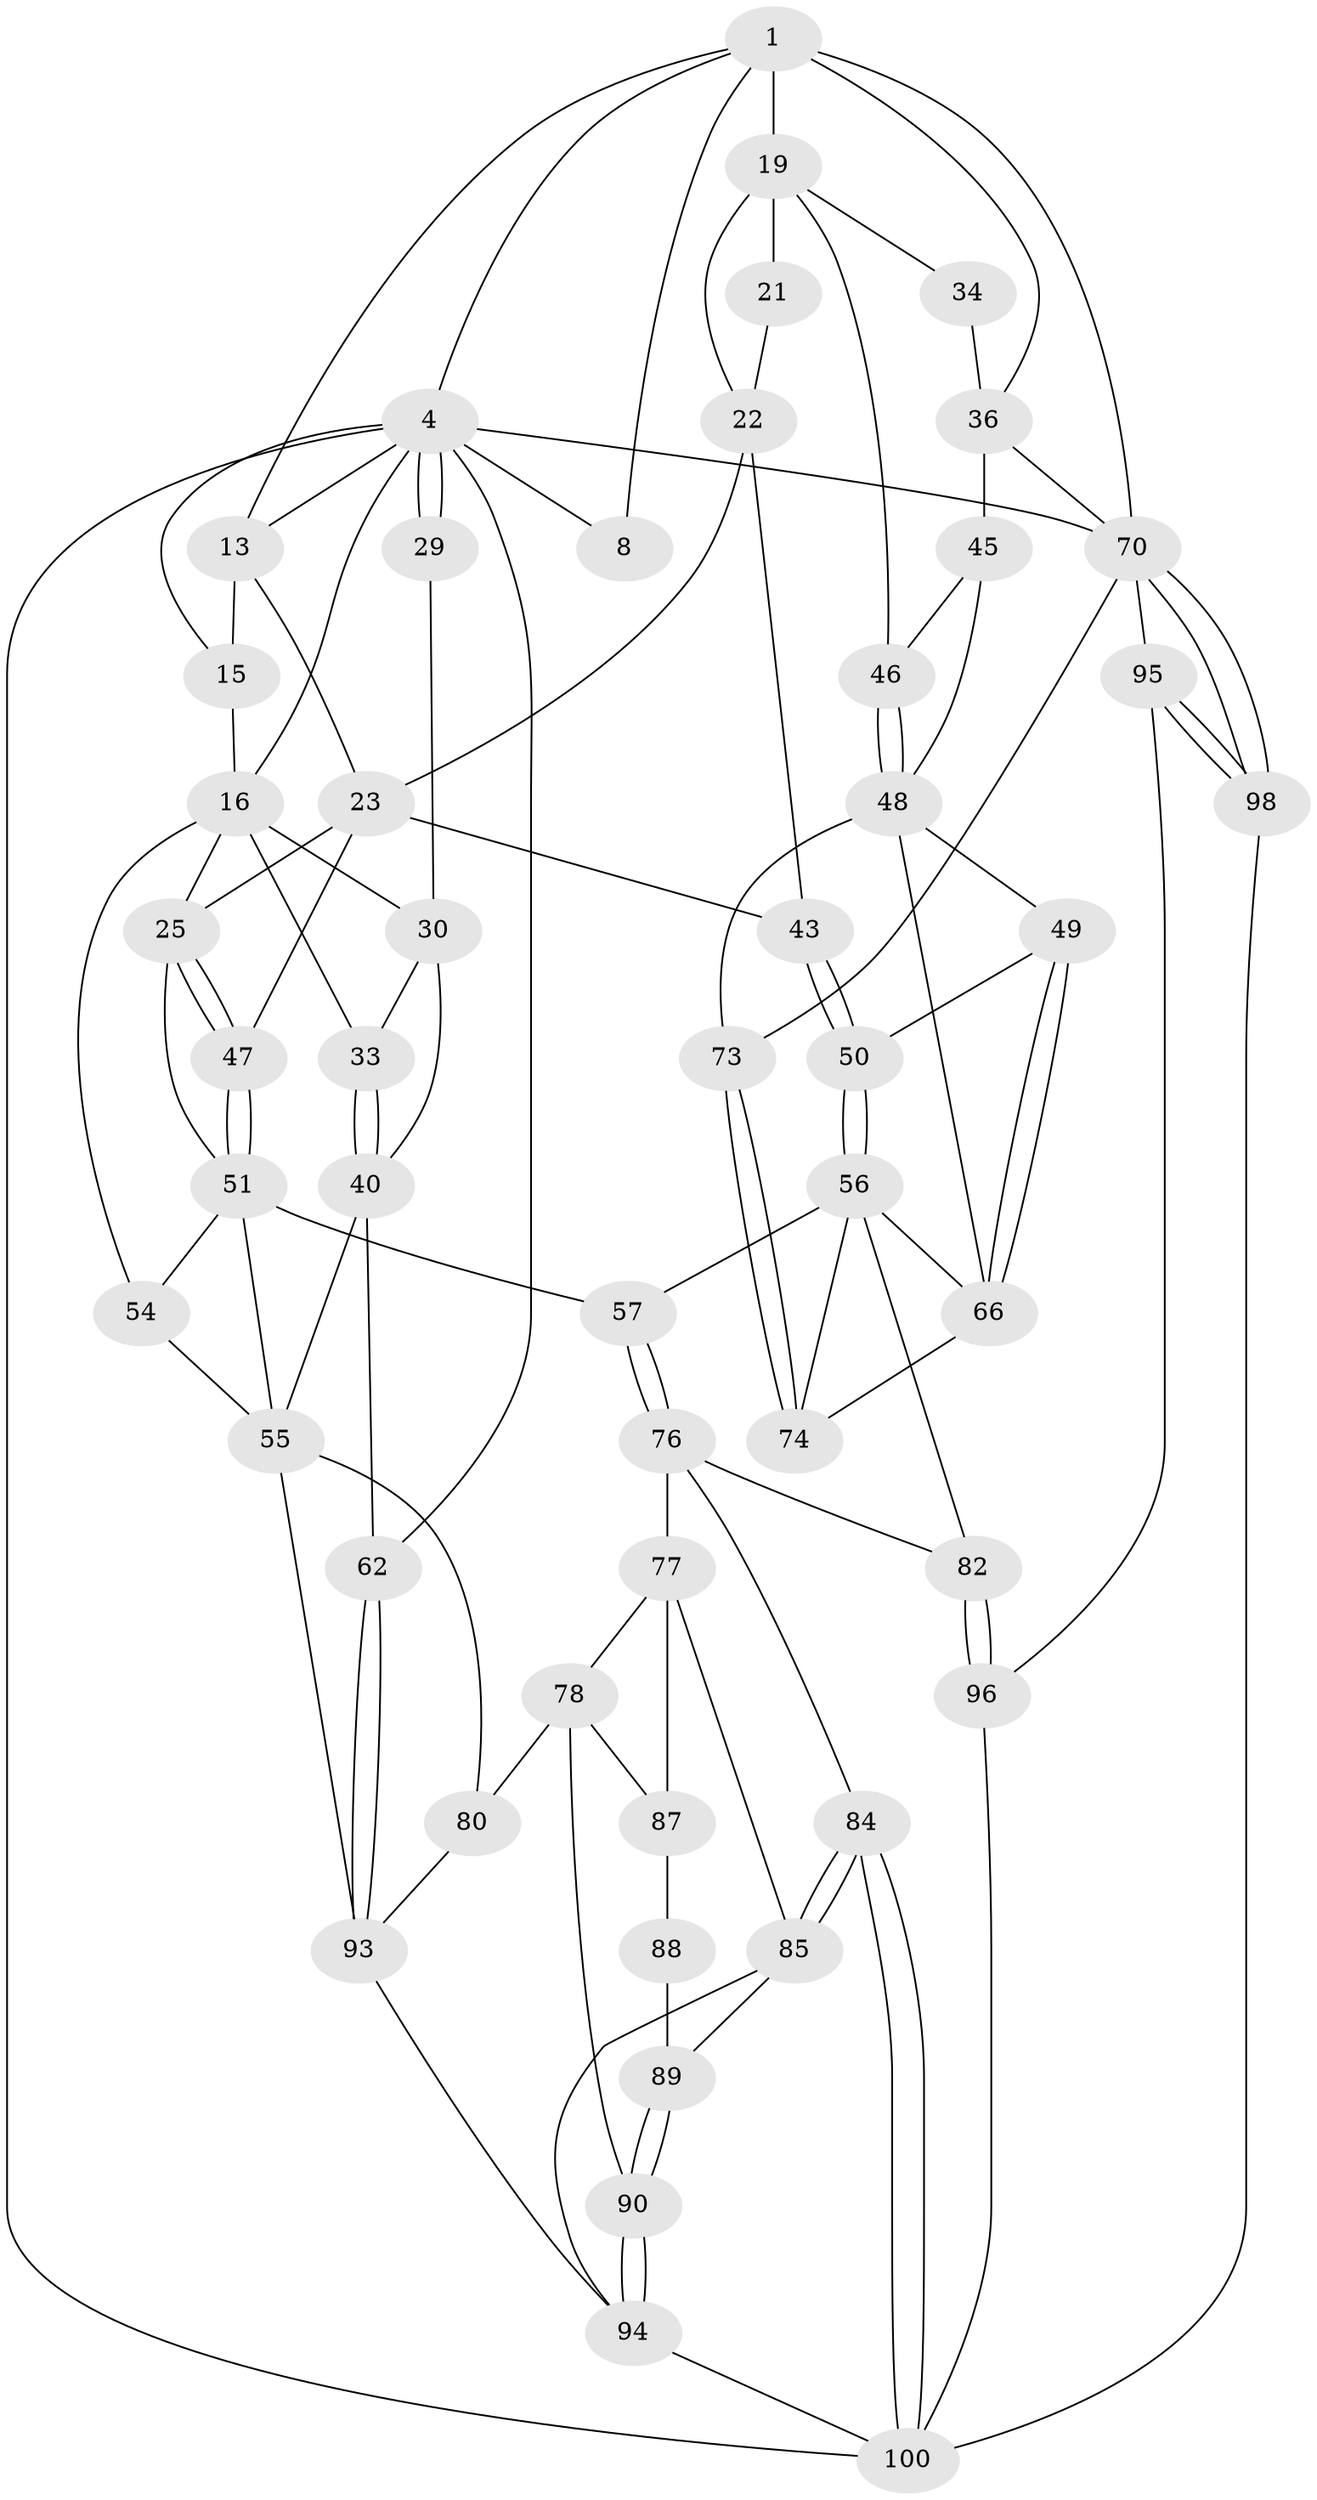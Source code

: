 // original degree distribution, {3: 0.0196078431372549, 5: 0.5098039215686274, 6: 0.22549019607843138, 4: 0.24509803921568626}
// Generated by graph-tools (version 1.1) at 2025/17/03/09/25 04:17:03]
// undirected, 51 vertices, 113 edges
graph export_dot {
graph [start="1"]
  node [color=gray90,style=filled];
  1 [pos="+0.8097804272869107+0",super="+10+2"];
  4 [pos="+0+0",super="+63+5"];
  8 [pos="+0.5041294100133077+0",super="+9+12"];
  13 [pos="+0.5332935864009106+0",super="+14"];
  15 [pos="+0.2817768727865243+0"];
  16 [pos="+0.27561399983761814+0",super="+17+27"];
  19 [pos="+0.6797712487483851+0.0943693590747895",super="+28+20"];
  21 [pos="+0.6490234669416665+0.1335903319450601"];
  22 [pos="+0.5489508025378984+0.15607124493055433",super="+42"];
  23 [pos="+0.5383839800951845+0.15463204967666144",super="+24"];
  25 [pos="+0.44367491674120757+0.20542175179593125",super="+26"];
  29 [pos="+0+0"];
  30 [pos="+0.0783627760476278+0.15728818003077755",super="+31"];
  33 [pos="+0.08940826230649628+0.17514271685262633"];
  34 [pos="+0.867596994372429+0.1956641568045499"];
  36 [pos="+1+0.3438921550610037",super="+58+37"];
  40 [pos="+0+0.38137675375013963",super="+41"];
  43 [pos="+0.6453605382436786+0.37994912116391716"];
  45 [pos="+0.8665462233775877+0.4178467435731482",super="+59"];
  46 [pos="+0.8286016063916485+0.42264253561430465"];
  47 [pos="+0.5345345763156782+0.3825697832282301"];
  48 [pos="+0.7688316460822101+0.4745569334228909",super="+60"];
  49 [pos="+0.7468585006500357+0.48417660869947265"];
  50 [pos="+0.7003094859866447+0.4762424762492111"];
  51 [pos="+0.44172647352652633+0.4433504594910426",super="+52"];
  54 [pos="+0.2405010622329535+0.3287254204699611"];
  55 [pos="+0.01745408293399886+0.38522422585814575",super="+64"];
  56 [pos="+0.5360481948797783+0.6309100347212915",super="+67"];
  57 [pos="+0.47328744370319964+0.6299970960175089"];
  62 [pos="+0+1"];
  66 [pos="+0.7706623731696466+0.551295493336304",super="+69"];
  70 [pos="+1+1",super="+71"];
  73 [pos="+0.9256596300798865+0.7363504362663904"];
  74 [pos="+0.7923934762908149+0.7715327763609978"];
  76 [pos="+0.4527817379127332+0.7292388457903457",super="+83"];
  77 [pos="+0.44467610075354636+0.7425633815261775",super="+86"];
  78 [pos="+0.40787601713038774+0.7914252692635466",super="+79"];
  80 [pos="+0.20314767264659936+0.7377009505960898"];
  82 [pos="+0.7178154109735825+0.8320199300610129"];
  84 [pos="+0.5371686235432809+0.9118998254868774"];
  85 [pos="+0.48843783217166425+0.9131479083483438",super="+92"];
  87 [pos="+0.43184878432247636+0.8417856406300575"];
  88 [pos="+0.4321457592318225+0.8563450909065544"];
  89 [pos="+0.42315374678022527+0.8650506483117348",super="+91"];
  90 [pos="+0.3424632572461079+0.8970319745958426"];
  93 [pos="+0+0.944929550657361",super="+97"];
  94 [pos="+0.3422073926544047+0.9726957323259307",super="+99"];
  95 [pos="+0.9266887303739277+0.8507061937653612"];
  96 [pos="+0.7625798337133239+0.9321495764961081"];
  98 [pos="+1+1"];
  100 [pos="+0.5602688848663103+1",super="+102+101"];
  1 -- 19 [weight=2];
  1 -- 13;
  1 -- 4;
  1 -- 36;
  1 -- 70;
  1 -- 8;
  4 -- 29 [weight=2];
  4 -- 29;
  4 -- 70;
  4 -- 62;
  4 -- 16;
  4 -- 8;
  4 -- 13;
  4 -- 15;
  4 -- 100;
  13 -- 15;
  13 -- 23;
  15 -- 16;
  16 -- 30;
  16 -- 25;
  16 -- 54;
  16 -- 33;
  19 -- 34 [weight=2];
  19 -- 21 [weight=2];
  19 -- 22;
  19 -- 46;
  21 -- 22;
  22 -- 23;
  22 -- 43;
  23 -- 25;
  23 -- 43;
  23 -- 47;
  25 -- 47;
  25 -- 47;
  25 -- 51;
  29 -- 30;
  30 -- 33;
  30 -- 40;
  33 -- 40;
  33 -- 40;
  34 -- 36;
  36 -- 45 [weight=2];
  36 -- 70;
  40 -- 55 [weight=2];
  40 -- 62;
  43 -- 50;
  43 -- 50;
  45 -- 46;
  45 -- 48;
  46 -- 48;
  46 -- 48;
  47 -- 51;
  47 -- 51;
  48 -- 49;
  48 -- 73;
  48 -- 66;
  49 -- 50;
  49 -- 66;
  49 -- 66;
  50 -- 56;
  50 -- 56;
  51 -- 57;
  51 -- 54;
  51 -- 55;
  54 -- 55;
  55 -- 80;
  55 -- 93;
  56 -- 57;
  56 -- 66;
  56 -- 82;
  56 -- 74;
  57 -- 76;
  57 -- 76;
  62 -- 93;
  62 -- 93;
  66 -- 74;
  70 -- 98;
  70 -- 98;
  70 -- 73;
  70 -- 95;
  73 -- 74;
  73 -- 74;
  76 -- 77;
  76 -- 82;
  76 -- 84;
  77 -- 78;
  77 -- 85;
  77 -- 87;
  78 -- 87;
  78 -- 80;
  78 -- 90;
  80 -- 93;
  82 -- 96;
  82 -- 96;
  84 -- 85;
  84 -- 85;
  84 -- 100;
  84 -- 100;
  85 -- 89;
  85 -- 94;
  87 -- 88;
  88 -- 89 [weight=2];
  89 -- 90;
  89 -- 90;
  90 -- 94;
  90 -- 94;
  93 -- 94;
  94 -- 100;
  95 -- 96;
  95 -- 98;
  95 -- 98;
  96 -- 100;
  98 -- 100;
}
